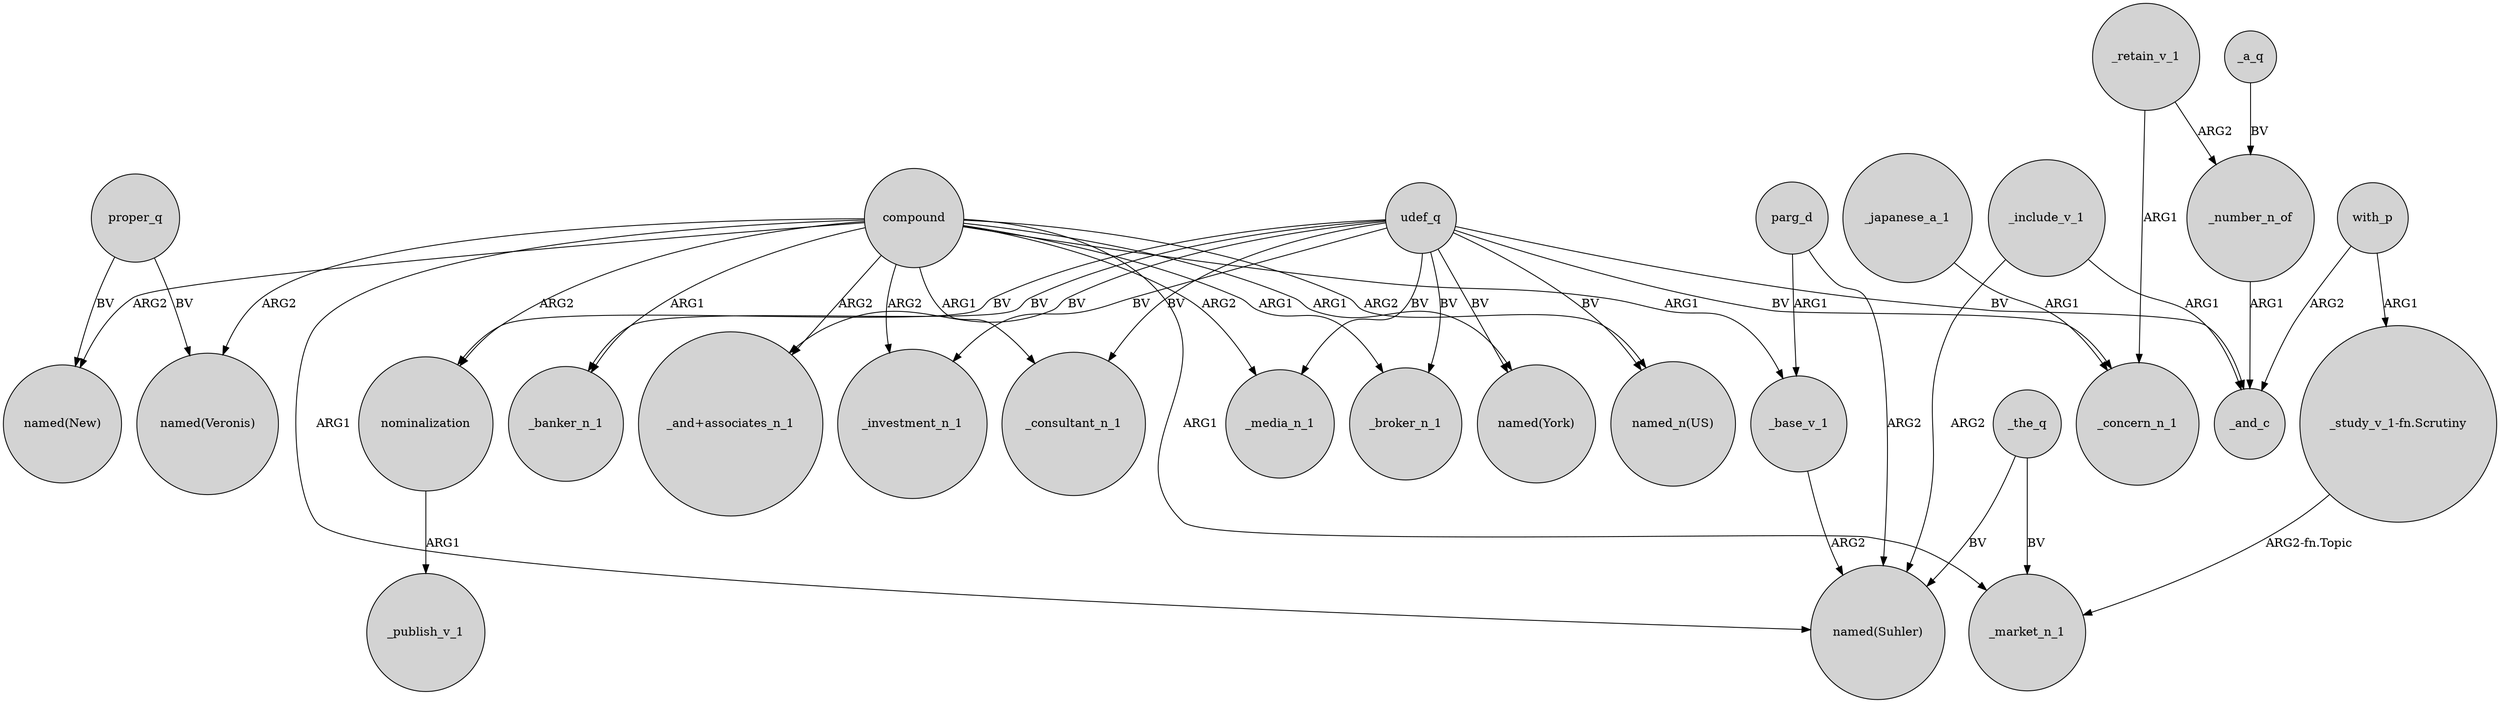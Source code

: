 digraph {
	node [shape=circle style=filled]
	udef_q -> "named_n(US)" [label=BV]
	compound -> "named(New)" [label=ARG2]
	_a_q -> _number_n_of [label=BV]
	compound -> "named(Veronis)" [label=ARG2]
	proper_q -> "named(New)" [label=BV]
	_retain_v_1 -> _number_n_of [label=ARG2]
	udef_q -> _media_n_1 [label=BV]
	compound -> _investment_n_1 [label=ARG2]
	_japanese_a_1 -> _concern_n_1 [label=ARG1]
	_retain_v_1 -> _concern_n_1 [label=ARG1]
	compound -> nominalization [label=ARG2]
	udef_q -> "_and+associates_n_1" [label=BV]
	compound -> "named_n(US)" [label=ARG2]
	compound -> _consultant_n_1 [label=ARG1]
	compound -> _media_n_1 [label=ARG2]
	compound -> "named(York)" [label=ARG1]
	compound -> _broker_n_1 [label=ARG1]
	compound -> _base_v_1 [label=ARG1]
	udef_q -> "named(York)" [label=BV]
	proper_q -> "named(Veronis)" [label=BV]
	"_study_v_1-fn.Scrutiny" -> _market_n_1 [label="ARG2-fn.Topic"]
	udef_q -> _concern_n_1 [label=BV]
	_include_v_1 -> "named(Suhler)" [label=ARG2]
	udef_q -> _banker_n_1 [label=BV]
	_number_n_of -> _and_c [label=ARG1]
	compound -> "_and+associates_n_1" [label=ARG2]
	udef_q -> nominalization [label=BV]
	udef_q -> _consultant_n_1 [label=BV]
	compound -> _banker_n_1 [label=ARG1]
	with_p -> "_study_v_1-fn.Scrutiny" [label=ARG1]
	with_p -> _and_c [label=ARG2]
	compound -> "named(Suhler)" [label=ARG1]
	udef_q -> _investment_n_1 [label=BV]
	parg_d -> _base_v_1 [label=ARG1]
	_base_v_1 -> "named(Suhler)" [label=ARG2]
	compound -> _market_n_1 [label=ARG1]
	_the_q -> _market_n_1 [label=BV]
	udef_q -> _and_c [label=BV]
	udef_q -> _broker_n_1 [label=BV]
	_the_q -> "named(Suhler)" [label=BV]
	_include_v_1 -> _and_c [label=ARG1]
	parg_d -> "named(Suhler)" [label=ARG2]
	nominalization -> _publish_v_1 [label=ARG1]
}
